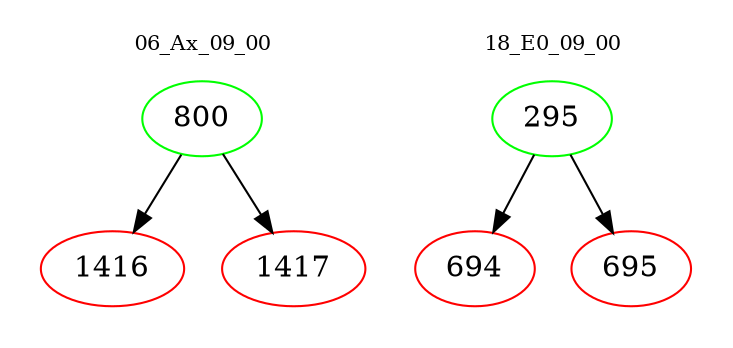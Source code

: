 digraph{
subgraph cluster_0 {
color = white
label = "06_Ax_09_00";
fontsize=10;
T0_800 [label="800", color="green"]
T0_800 -> T0_1416 [color="black"]
T0_1416 [label="1416", color="red"]
T0_800 -> T0_1417 [color="black"]
T0_1417 [label="1417", color="red"]
}
subgraph cluster_1 {
color = white
label = "18_E0_09_00";
fontsize=10;
T1_295 [label="295", color="green"]
T1_295 -> T1_694 [color="black"]
T1_694 [label="694", color="red"]
T1_295 -> T1_695 [color="black"]
T1_695 [label="695", color="red"]
}
}
